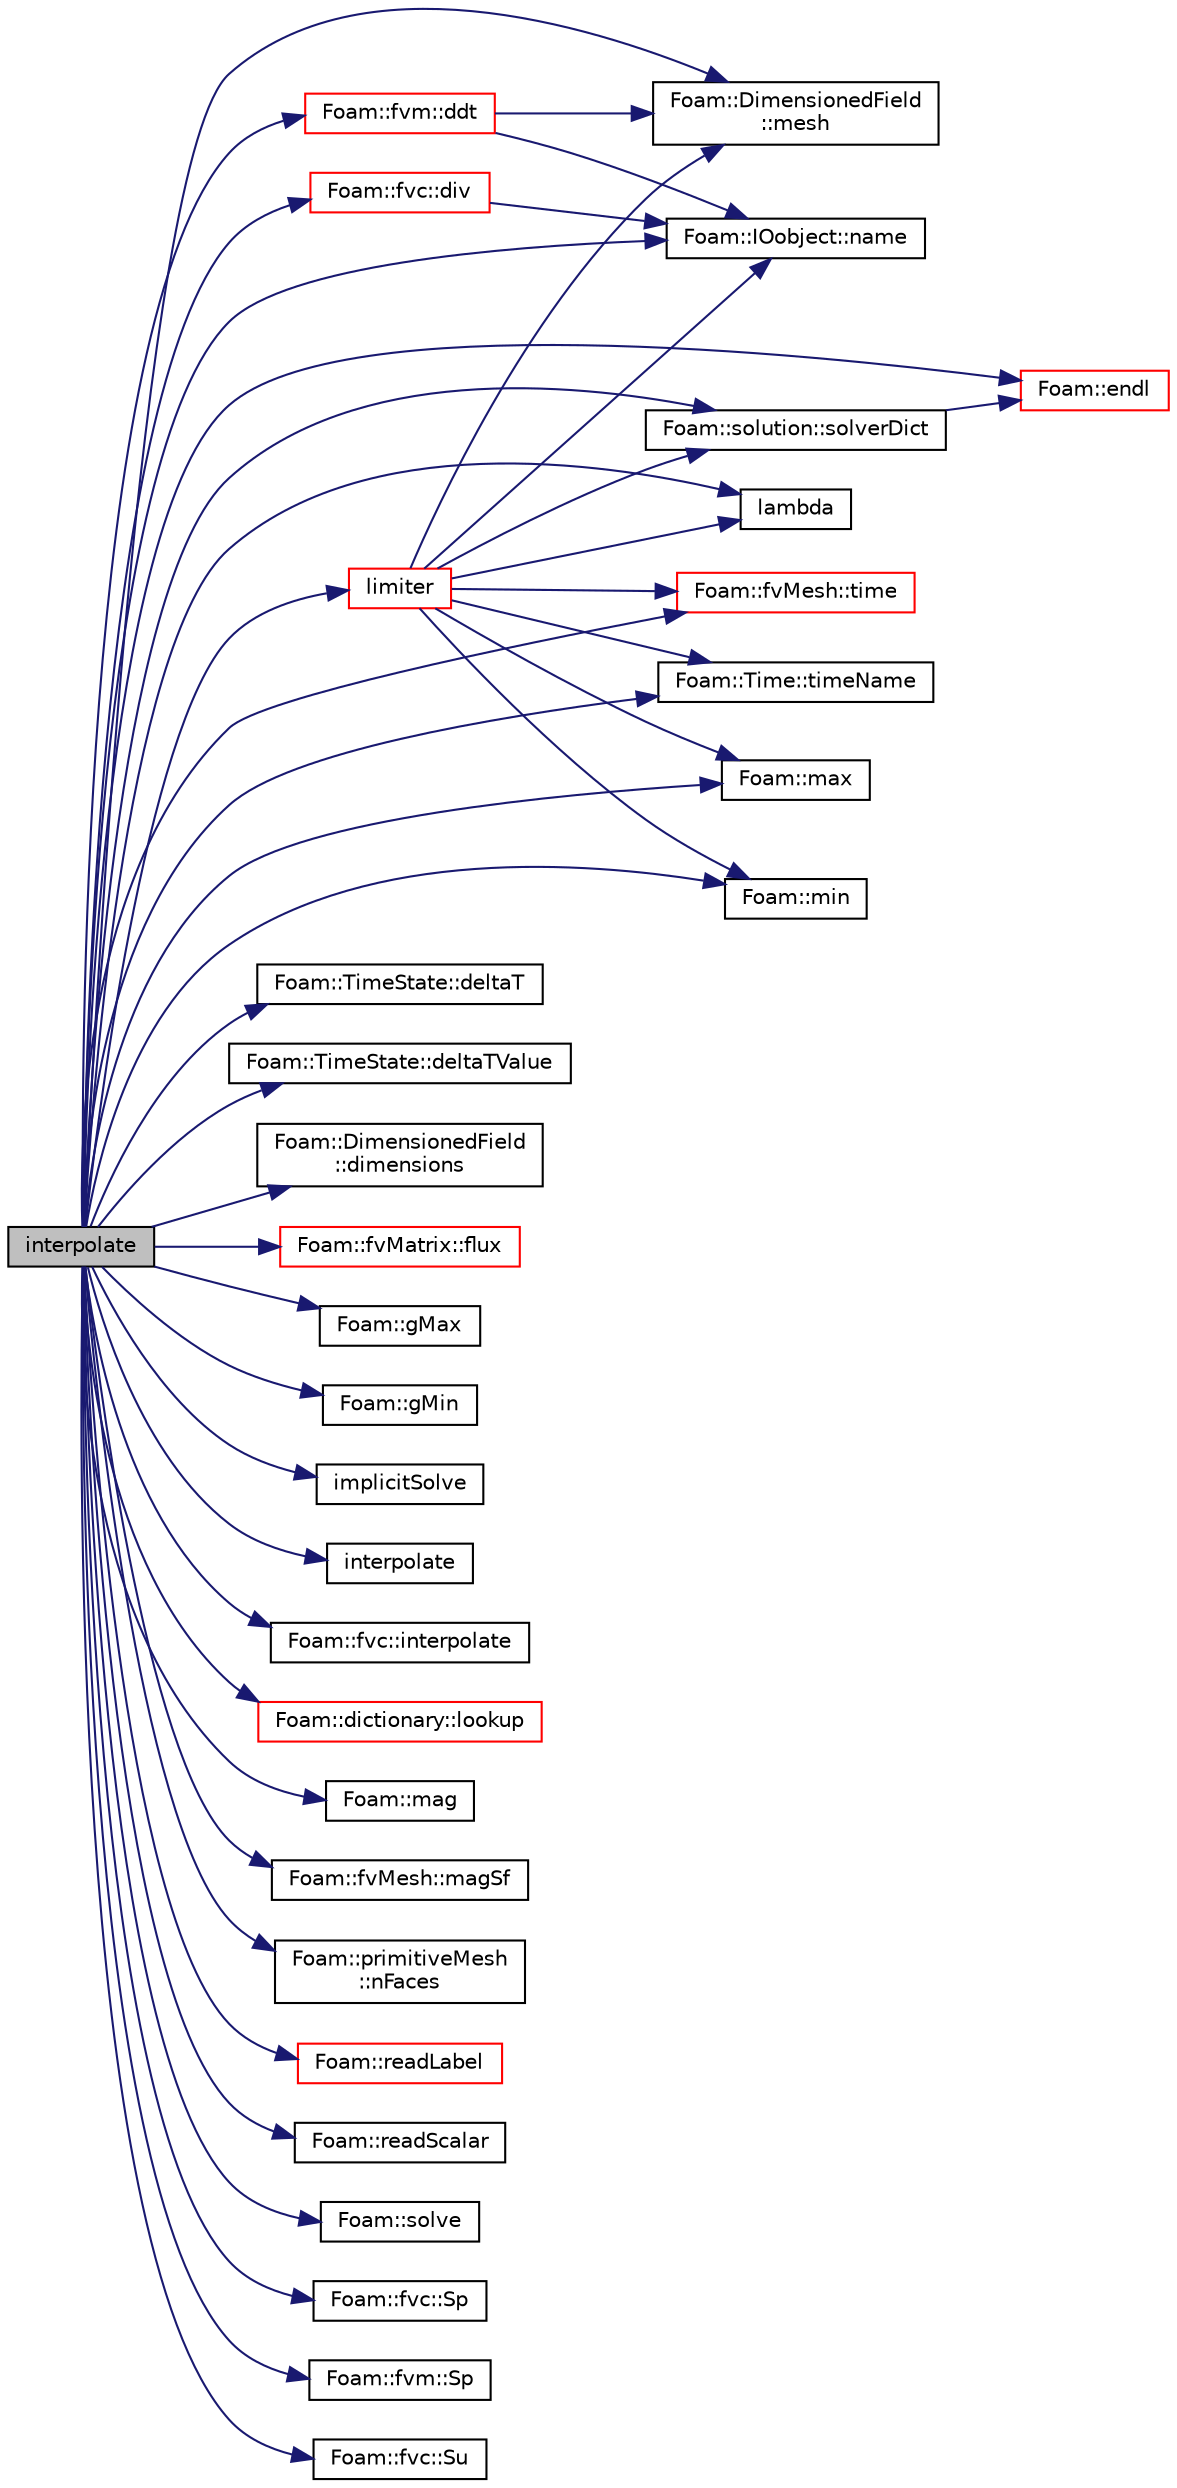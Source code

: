 digraph "interpolate"
{
  bgcolor="transparent";
  edge [fontname="Helvetica",fontsize="10",labelfontname="Helvetica",labelfontsize="10"];
  node [fontname="Helvetica",fontsize="10",shape=record];
  rankdir="LR";
  Node1 [label="interpolate",height=0.2,width=0.4,color="black", fillcolor="grey75", style="filled", fontcolor="black"];
  Node1 -> Node2 [color="midnightblue",fontsize="10",style="solid",fontname="Helvetica"];
  Node2 [label="Foam::fvm::ddt",height=0.2,width=0.4,color="red",URL="$a10777.html#a2d88eca98ab69b84af7ddb96e35f5a44"];
  Node2 -> Node3 [color="midnightblue",fontsize="10",style="solid",fontname="Helvetica"];
  Node3 [label="Foam::DimensionedField\l::mesh",height=0.2,width=0.4,color="black",URL="$a00534.html#abdefa6904b53f35c49185ee1cb3d1800",tooltip="Return mesh. "];
  Node2 -> Node4 [color="midnightblue",fontsize="10",style="solid",fontname="Helvetica"];
  Node4 [label="Foam::IOobject::name",height=0.2,width=0.4,color="black",URL="$a01182.html#a75b72488d2e82151b025744974919d5d",tooltip="Return name. "];
  Node1 -> Node5 [color="midnightblue",fontsize="10",style="solid",fontname="Helvetica"];
  Node5 [label="Foam::TimeState::deltaT",height=0.2,width=0.4,color="black",URL="$a02623.html#ab8414d012e25a94a0a5efdcfe14167e8",tooltip="Return time step. "];
  Node1 -> Node6 [color="midnightblue",fontsize="10",style="solid",fontname="Helvetica"];
  Node6 [label="Foam::TimeState::deltaTValue",height=0.2,width=0.4,color="black",URL="$a02623.html#a664afb7178a107bfcb662f688e0bcb62",tooltip="Return time step value. "];
  Node1 -> Node7 [color="midnightblue",fontsize="10",style="solid",fontname="Helvetica"];
  Node7 [label="Foam::DimensionedField\l::dimensions",height=0.2,width=0.4,color="black",URL="$a00534.html#a6098093e7de06370342a85cfae8b31f5",tooltip="Return dimensions. "];
  Node1 -> Node8 [color="midnightblue",fontsize="10",style="solid",fontname="Helvetica"];
  Node8 [label="Foam::fvc::div",height=0.2,width=0.4,color="red",URL="$a10776.html#a585533948ad80abfe589d920c641f251"];
  Node8 -> Node4 [color="midnightblue",fontsize="10",style="solid",fontname="Helvetica"];
  Node1 -> Node9 [color="midnightblue",fontsize="10",style="solid",fontname="Helvetica"];
  Node9 [label="Foam::endl",height=0.2,width=0.4,color="red",URL="$a10742.html#a2db8fe02a0d3909e9351bb4275b23ce4",tooltip="Add newline and flush stream. "];
  Node1 -> Node10 [color="midnightblue",fontsize="10",style="solid",fontname="Helvetica"];
  Node10 [label="Foam::fvMatrix::flux",height=0.2,width=0.4,color="red",URL="$a00878.html#a5e4227643f4fd605147b872caf525f1f",tooltip="Return the face-flux field from the matrix. "];
  Node1 -> Node11 [color="midnightblue",fontsize="10",style="solid",fontname="Helvetica"];
  Node11 [label="Foam::gMax",height=0.2,width=0.4,color="black",URL="$a10742.html#ae8d631fb8e841947408bb711abfb1e67"];
  Node1 -> Node12 [color="midnightblue",fontsize="10",style="solid",fontname="Helvetica"];
  Node12 [label="Foam::gMin",height=0.2,width=0.4,color="black",URL="$a10742.html#aca330ee6cfe7d602300dbc5905f8c9f6"];
  Node1 -> Node13 [color="midnightblue",fontsize="10",style="solid",fontname="Helvetica"];
  Node13 [label="implicitSolve",height=0.2,width=0.4,color="black",URL="$a10800.html#ad9401efd73e0d455ce77c7d637c8dd8e"];
  Node1 -> Node14 [color="midnightblue",fontsize="10",style="solid",fontname="Helvetica"];
  Node14 [label="interpolate",height=0.2,width=0.4,color="black",URL="$a10800.html#a4d62f21551985d814104861e7c1d9b4f"];
  Node1 -> Node15 [color="midnightblue",fontsize="10",style="solid",fontname="Helvetica"];
  Node15 [label="Foam::fvc::interpolate",height=0.2,width=0.4,color="black",URL="$a10776.html#a768cc91e806b7278729a11134de57ecf",tooltip="Interpolate field onto faces using scheme given by Istream. "];
  Node1 -> Node16 [color="midnightblue",fontsize="10",style="solid",fontname="Helvetica"];
  Node16 [label="lambda",height=0.2,width=0.4,color="black",URL="$a04469.html#ac90f959a4cd5bd0bc0d60e8c9fe14021"];
  Node1 -> Node17 [color="midnightblue",fontsize="10",style="solid",fontname="Helvetica"];
  Node17 [label="limiter",height=0.2,width=0.4,color="red",URL="$a10800.html#ae7bb06bb4b6724eb8a202da04f6e5557"];
  Node17 -> Node3 [color="midnightblue",fontsize="10",style="solid",fontname="Helvetica"];
  Node17 -> Node18 [color="midnightblue",fontsize="10",style="solid",fontname="Helvetica"];
  Node18 [label="Foam::solution::solverDict",height=0.2,width=0.4,color="black",URL="$a02384.html#a123ac399dc7d6918c1c196ee40c6b364",tooltip="Return the solver controls dictionary for the given field. "];
  Node18 -> Node9 [color="midnightblue",fontsize="10",style="solid",fontname="Helvetica"];
  Node17 -> Node4 [color="midnightblue",fontsize="10",style="solid",fontname="Helvetica"];
  Node17 -> Node16 [color="midnightblue",fontsize="10",style="solid",fontname="Helvetica"];
  Node17 -> Node19 [color="midnightblue",fontsize="10",style="solid",fontname="Helvetica"];
  Node19 [label="Foam::fvMesh::time",height=0.2,width=0.4,color="red",URL="$a00879.html#a48fcf6de2789aff6b430b5fc1a05693f",tooltip="Return the top-level database. "];
  Node17 -> Node20 [color="midnightblue",fontsize="10",style="solid",fontname="Helvetica"];
  Node20 [label="Foam::Time::timeName",height=0.2,width=0.4,color="black",URL="$a02616.html#a5ae6a110de1b22323e19a46943c7f0c1",tooltip="Return time name of given scalar time. "];
  Node17 -> Node21 [color="midnightblue",fontsize="10",style="solid",fontname="Helvetica"];
  Node21 [label="Foam::max",height=0.2,width=0.4,color="black",URL="$a10742.html#ac993e906cf2774ae77e666bc24e81733"];
  Node17 -> Node22 [color="midnightblue",fontsize="10",style="solid",fontname="Helvetica"];
  Node22 [label="Foam::min",height=0.2,width=0.4,color="black",URL="$a10742.html#a253e112ad2d56d96230ff39ea7f442dc"];
  Node1 -> Node23 [color="midnightblue",fontsize="10",style="solid",fontname="Helvetica"];
  Node23 [label="Foam::dictionary::lookup",height=0.2,width=0.4,color="red",URL="$a00525.html#a8baab402d653d6e789f67c57e23a5b59",tooltip="Find and return an entry data stream. "];
  Node1 -> Node24 [color="midnightblue",fontsize="10",style="solid",fontname="Helvetica"];
  Node24 [label="Foam::mag",height=0.2,width=0.4,color="black",URL="$a10742.html#a929da2a3fdcf3dacbbe0487d3a330dae"];
  Node1 -> Node25 [color="midnightblue",fontsize="10",style="solid",fontname="Helvetica"];
  Node25 [label="Foam::fvMesh::magSf",height=0.2,width=0.4,color="black",URL="$a00879.html#acd80c470c0e44554389fdd31e7321804",tooltip="Return cell face area magnitudes. "];
  Node1 -> Node21 [color="midnightblue",fontsize="10",style="solid",fontname="Helvetica"];
  Node1 -> Node3 [color="midnightblue",fontsize="10",style="solid",fontname="Helvetica"];
  Node1 -> Node22 [color="midnightblue",fontsize="10",style="solid",fontname="Helvetica"];
  Node1 -> Node4 [color="midnightblue",fontsize="10",style="solid",fontname="Helvetica"];
  Node1 -> Node26 [color="midnightblue",fontsize="10",style="solid",fontname="Helvetica"];
  Node26 [label="Foam::primitiveMesh\l::nFaces",height=0.2,width=0.4,color="black",URL="$a01974.html#a9be088de373a98524a153de7da0e92e8"];
  Node1 -> Node27 [color="midnightblue",fontsize="10",style="solid",fontname="Helvetica"];
  Node27 [label="Foam::readLabel",height=0.2,width=0.4,color="red",URL="$a10742.html#abb09fbcf651d29208982dd7a601b606f"];
  Node1 -> Node28 [color="midnightblue",fontsize="10",style="solid",fontname="Helvetica"];
  Node28 [label="Foam::readScalar",height=0.2,width=0.4,color="black",URL="$a10742.html#a828d57f6d9b9806c086a3f840a147115",tooltip="Read whole of buf as a scalar. Return true if succesful. "];
  Node1 -> Node29 [color="midnightblue",fontsize="10",style="solid",fontname="Helvetica"];
  Node29 [label="Foam::solve",height=0.2,width=0.4,color="black",URL="$a10742.html#a8d0243cca6dbaab978da0126875aa319",tooltip="Solve returning the solution statistics given convergence tolerance. "];
  Node1 -> Node18 [color="midnightblue",fontsize="10",style="solid",fontname="Helvetica"];
  Node1 -> Node30 [color="midnightblue",fontsize="10",style="solid",fontname="Helvetica"];
  Node30 [label="Foam::fvc::Sp",height=0.2,width=0.4,color="black",URL="$a10776.html#acb372005d973de14c63c97ba57a82d99"];
  Node1 -> Node31 [color="midnightblue",fontsize="10",style="solid",fontname="Helvetica"];
  Node31 [label="Foam::fvm::Sp",height=0.2,width=0.4,color="black",URL="$a10777.html#a67e0938495ebeac7ad57361957720554"];
  Node1 -> Node32 [color="midnightblue",fontsize="10",style="solid",fontname="Helvetica"];
  Node32 [label="Foam::fvc::Su",height=0.2,width=0.4,color="black",URL="$a10776.html#ac92e296062b7b025a96b82351c1d9b89"];
  Node1 -> Node19 [color="midnightblue",fontsize="10",style="solid",fontname="Helvetica"];
  Node1 -> Node20 [color="midnightblue",fontsize="10",style="solid",fontname="Helvetica"];
}
